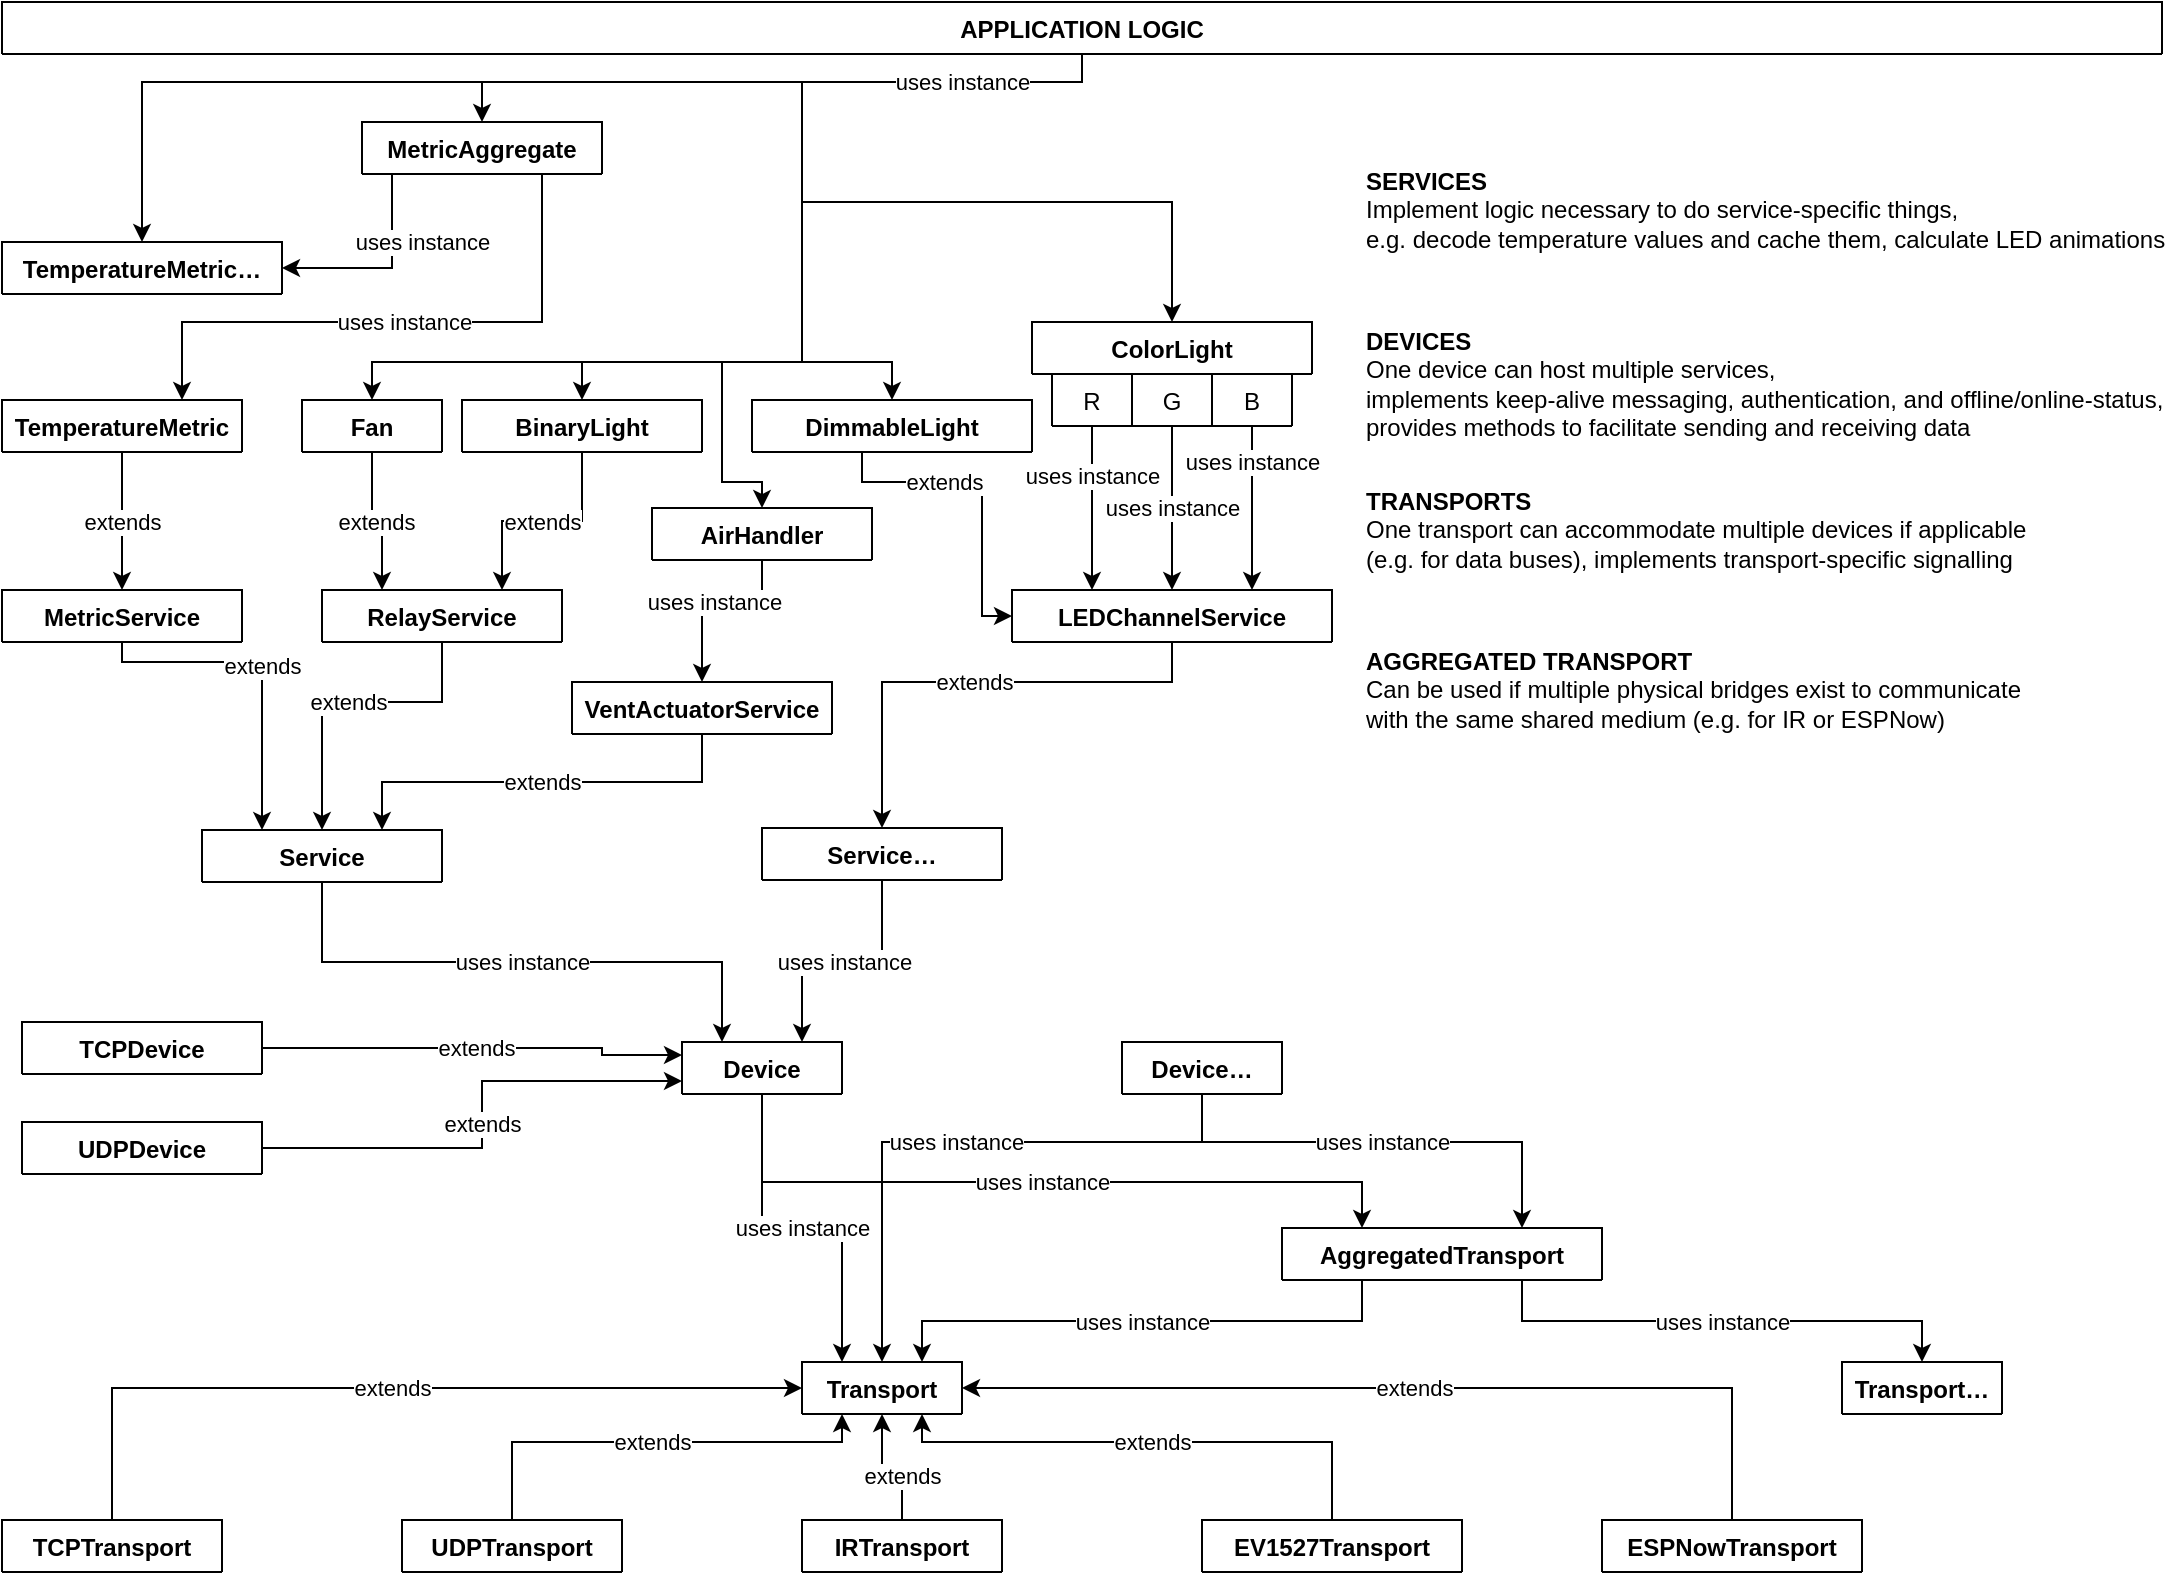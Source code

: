 <mxfile version="11.1.4" type="device"><diagram name="Page-1" id="9f46799a-70d6-7492-0946-bef42562c5a5"><mxGraphModel dx="1426" dy="872" grid="1" gridSize="10" guides="1" tooltips="1" connect="1" arrows="1" fold="1" page="1" pageScale="1" pageWidth="1169" pageHeight="827" background="#ffffff" math="0" shadow="0"><root><mxCell id="0"/><mxCell id="1" parent="0"/><mxCell id="s-Q19t6hveG9UMoWqQ_x-1" value="Transport" style="swimlane;fontStyle=1;align=center;verticalAlign=top;childLayout=stackLayout;horizontal=1;startSize=26;horizontalStack=0;resizeParent=1;resizeParentMax=0;resizeLast=0;collapsible=0;marginBottom=0;" parent="1" vertex="1" collapsed="1"><mxGeometry x="440" y="680" width="80" height="26" as="geometry"><mxRectangle x="440" y="42" width="160" height="86" as="alternateBounds"/></mxGeometry></mxCell><mxCell id="s-Q19t6hveG9UMoWqQ_x-2" value="+ field: type" style="text;strokeColor=none;fillColor=none;align=left;verticalAlign=top;spacingLeft=4;spacingRight=4;overflow=hidden;rotatable=0;points=[[0,0.5],[1,0.5]];portConstraint=eastwest;" parent="s-Q19t6hveG9UMoWqQ_x-1" vertex="1"><mxGeometry y="26" width="80" height="26" as="geometry"/></mxCell><mxCell id="s-Q19t6hveG9UMoWqQ_x-3" value="" style="line;strokeWidth=1;fillColor=none;align=left;verticalAlign=middle;spacingTop=-1;spacingLeft=3;spacingRight=3;rotatable=0;labelPosition=right;points=[];portConstraint=eastwest;" parent="s-Q19t6hveG9UMoWqQ_x-1" vertex="1"><mxGeometry y="52" width="80" height="8" as="geometry"/></mxCell><mxCell id="s-Q19t6hveG9UMoWqQ_x-4" value="+ method(type): type" style="text;strokeColor=none;fillColor=none;align=left;verticalAlign=top;spacingLeft=4;spacingRight=4;overflow=hidden;rotatable=0;points=[[0,0.5],[1,0.5]];portConstraint=eastwest;" parent="s-Q19t6hveG9UMoWqQ_x-1" vertex="1"><mxGeometry y="60" width="80" height="26" as="geometry"/></mxCell><mxCell id="s-Q19t6hveG9UMoWqQ_x-31" value="extends" style="edgeStyle=orthogonalEdgeStyle;rounded=0;orthogonalLoop=1;jettySize=auto;html=1;exitX=0.5;exitY=0;exitDx=0;exitDy=0;entryX=0;entryY=0.5;entryDx=0;entryDy=0;" parent="1" source="s-Q19t6hveG9UMoWqQ_x-5" target="s-Q19t6hveG9UMoWqQ_x-1" edge="1"><mxGeometry relative="1" as="geometry"/></mxCell><mxCell id="s-Q19t6hveG9UMoWqQ_x-5" value="TCPTransport" style="swimlane;fontStyle=1;align=center;verticalAlign=top;childLayout=stackLayout;horizontal=1;startSize=26;horizontalStack=0;resizeParent=1;resizeParentMax=0;resizeLast=0;collapsible=0;marginBottom=0;resizable=1;" parent="1" vertex="1" collapsed="1"><mxGeometry x="40" y="759" width="110" height="26" as="geometry"><mxRectangle x="40" y="201" width="160" height="86" as="alternateBounds"/></mxGeometry></mxCell><mxCell id="s-Q19t6hveG9UMoWqQ_x-6" value="+ field: type" style="text;strokeColor=none;fillColor=none;align=left;verticalAlign=top;spacingLeft=4;spacingRight=4;overflow=hidden;rotatable=0;points=[[0,0.5],[1,0.5]];portConstraint=eastwest;" parent="s-Q19t6hveG9UMoWqQ_x-5" vertex="1"><mxGeometry y="26" width="110" height="26" as="geometry"/></mxCell><mxCell id="s-Q19t6hveG9UMoWqQ_x-7" value="" style="line;strokeWidth=1;fillColor=none;align=left;verticalAlign=middle;spacingTop=-1;spacingLeft=3;spacingRight=3;rotatable=0;labelPosition=right;points=[];portConstraint=eastwest;" parent="s-Q19t6hveG9UMoWqQ_x-5" vertex="1"><mxGeometry y="52" width="110" height="8" as="geometry"/></mxCell><mxCell id="s-Q19t6hveG9UMoWqQ_x-8" value="+ method(type): type" style="text;strokeColor=none;fillColor=none;align=left;verticalAlign=top;spacingLeft=4;spacingRight=4;overflow=hidden;rotatable=0;points=[[0,0.5],[1,0.5]];portConstraint=eastwest;" parent="s-Q19t6hveG9UMoWqQ_x-5" vertex="1"><mxGeometry y="60" width="110" height="26" as="geometry"/></mxCell><mxCell id="s-Q19t6hveG9UMoWqQ_x-32" value="extends" style="edgeStyle=orthogonalEdgeStyle;rounded=0;orthogonalLoop=1;jettySize=auto;html=1;exitX=0.5;exitY=0;exitDx=0;exitDy=0;entryX=0.25;entryY=1;entryDx=0;entryDy=0;" parent="1" source="s-Q19t6hveG9UMoWqQ_x-9" target="s-Q19t6hveG9UMoWqQ_x-1" edge="1"><mxGeometry relative="1" as="geometry"><Array as="points"><mxPoint x="295" y="720"/><mxPoint x="460" y="720"/></Array></mxGeometry></mxCell><mxCell id="s-Q19t6hveG9UMoWqQ_x-9" value="UDPTransport" style="swimlane;fontStyle=1;align=center;verticalAlign=top;childLayout=stackLayout;horizontal=1;startSize=26;horizontalStack=0;resizeParent=1;resizeParentMax=0;resizeLast=0;collapsible=0;marginBottom=0;" parent="1" vertex="1" collapsed="1"><mxGeometry x="240" y="759" width="110" height="26" as="geometry"><mxRectangle x="240" y="201" width="160" height="86" as="alternateBounds"/></mxGeometry></mxCell><mxCell id="s-Q19t6hveG9UMoWqQ_x-10" value="+ field: type" style="text;strokeColor=none;fillColor=none;align=left;verticalAlign=top;spacingLeft=4;spacingRight=4;overflow=hidden;rotatable=0;points=[[0,0.5],[1,0.5]];portConstraint=eastwest;" parent="s-Q19t6hveG9UMoWqQ_x-9" vertex="1"><mxGeometry y="26" width="110" height="26" as="geometry"/></mxCell><mxCell id="s-Q19t6hveG9UMoWqQ_x-11" value="" style="line;strokeWidth=1;fillColor=none;align=left;verticalAlign=middle;spacingTop=-1;spacingLeft=3;spacingRight=3;rotatable=0;labelPosition=right;points=[];portConstraint=eastwest;" parent="s-Q19t6hveG9UMoWqQ_x-9" vertex="1"><mxGeometry y="52" width="110" height="8" as="geometry"/></mxCell><mxCell id="s-Q19t6hveG9UMoWqQ_x-12" value="+ method(type): type" style="text;strokeColor=none;fillColor=none;align=left;verticalAlign=top;spacingLeft=4;spacingRight=4;overflow=hidden;rotatable=0;points=[[0,0.5],[1,0.5]];portConstraint=eastwest;" parent="s-Q19t6hveG9UMoWqQ_x-9" vertex="1"><mxGeometry y="60" width="110" height="26" as="geometry"/></mxCell><mxCell id="s-Q19t6hveG9UMoWqQ_x-33" value="extends" style="edgeStyle=orthogonalEdgeStyle;rounded=0;orthogonalLoop=1;jettySize=auto;html=1;exitX=0.5;exitY=0;exitDx=0;exitDy=0;entryX=0.5;entryY=1;entryDx=0;entryDy=0;" parent="1" source="s-Q19t6hveG9UMoWqQ_x-13" target="s-Q19t6hveG9UMoWqQ_x-1" edge="1"><mxGeometry x="-0.287" relative="1" as="geometry"><mxPoint as="offset"/></mxGeometry></mxCell><mxCell id="s-Q19t6hveG9UMoWqQ_x-13" value="IRTransport" style="swimlane;fontStyle=1;align=center;verticalAlign=top;childLayout=stackLayout;horizontal=1;startSize=26;horizontalStack=0;resizeParent=1;resizeParentMax=0;resizeLast=0;collapsible=0;marginBottom=0;" parent="1" vertex="1" collapsed="1"><mxGeometry x="440" y="759" width="100" height="26" as="geometry"><mxRectangle x="440" y="201" width="160" height="86" as="alternateBounds"/></mxGeometry></mxCell><mxCell id="s-Q19t6hveG9UMoWqQ_x-14" value="+ field: type" style="text;strokeColor=none;fillColor=none;align=left;verticalAlign=top;spacingLeft=4;spacingRight=4;overflow=hidden;rotatable=0;points=[[0,0.5],[1,0.5]];portConstraint=eastwest;" parent="s-Q19t6hveG9UMoWqQ_x-13" vertex="1"><mxGeometry y="26" width="100" height="26" as="geometry"/></mxCell><mxCell id="s-Q19t6hveG9UMoWqQ_x-15" value="" style="line;strokeWidth=1;fillColor=none;align=left;verticalAlign=middle;spacingTop=-1;spacingLeft=3;spacingRight=3;rotatable=0;labelPosition=right;points=[];portConstraint=eastwest;" parent="s-Q19t6hveG9UMoWqQ_x-13" vertex="1"><mxGeometry y="52" width="100" height="8" as="geometry"/></mxCell><mxCell id="s-Q19t6hveG9UMoWqQ_x-16" value="+ method(type): type" style="text;strokeColor=none;fillColor=none;align=left;verticalAlign=top;spacingLeft=4;spacingRight=4;overflow=hidden;rotatable=0;points=[[0,0.5],[1,0.5]];portConstraint=eastwest;" parent="s-Q19t6hveG9UMoWqQ_x-13" vertex="1"><mxGeometry y="60" width="100" height="26" as="geometry"/></mxCell><mxCell id="s-Q19t6hveG9UMoWqQ_x-34" value="extends" style="edgeStyle=orthogonalEdgeStyle;rounded=0;orthogonalLoop=1;jettySize=auto;html=1;exitX=0.5;exitY=0;exitDx=0;exitDy=0;entryX=0.75;entryY=1;entryDx=0;entryDy=0;" parent="1" source="s-Q19t6hveG9UMoWqQ_x-17" target="s-Q19t6hveG9UMoWqQ_x-1" edge="1"><mxGeometry relative="1" as="geometry"><Array as="points"><mxPoint x="705" y="720"/><mxPoint x="500" y="720"/></Array></mxGeometry></mxCell><mxCell id="s-Q19t6hveG9UMoWqQ_x-17" value="EV1527Transport" style="swimlane;fontStyle=1;align=center;verticalAlign=top;childLayout=stackLayout;horizontal=1;startSize=26;horizontalStack=0;resizeParent=1;resizeParentMax=0;resizeLast=0;collapsible=0;marginBottom=0;" parent="1" vertex="1" collapsed="1"><mxGeometry x="640" y="759" width="130" height="26" as="geometry"><mxRectangle x="640" y="201" width="160" height="86" as="alternateBounds"/></mxGeometry></mxCell><mxCell id="s-Q19t6hveG9UMoWqQ_x-18" value="+ field: type" style="text;strokeColor=none;fillColor=none;align=left;verticalAlign=top;spacingLeft=4;spacingRight=4;overflow=hidden;rotatable=0;points=[[0,0.5],[1,0.5]];portConstraint=eastwest;" parent="s-Q19t6hveG9UMoWqQ_x-17" vertex="1"><mxGeometry y="26" width="130" height="26" as="geometry"/></mxCell><mxCell id="s-Q19t6hveG9UMoWqQ_x-19" value="" style="line;strokeWidth=1;fillColor=none;align=left;verticalAlign=middle;spacingTop=-1;spacingLeft=3;spacingRight=3;rotatable=0;labelPosition=right;points=[];portConstraint=eastwest;" parent="s-Q19t6hveG9UMoWqQ_x-17" vertex="1"><mxGeometry y="52" width="130" height="8" as="geometry"/></mxCell><mxCell id="s-Q19t6hveG9UMoWqQ_x-20" value="+ method(type): type" style="text;strokeColor=none;fillColor=none;align=left;verticalAlign=top;spacingLeft=4;spacingRight=4;overflow=hidden;rotatable=0;points=[[0,0.5],[1,0.5]];portConstraint=eastwest;" parent="s-Q19t6hveG9UMoWqQ_x-17" vertex="1"><mxGeometry y="60" width="130" height="26" as="geometry"/></mxCell><mxCell id="s-Q19t6hveG9UMoWqQ_x-35" value="extends" style="edgeStyle=orthogonalEdgeStyle;rounded=0;orthogonalLoop=1;jettySize=auto;html=1;exitX=0.5;exitY=0;exitDx=0;exitDy=0;entryX=1;entryY=0.5;entryDx=0;entryDy=0;" parent="1" source="s-Q19t6hveG9UMoWqQ_x-21" target="s-Q19t6hveG9UMoWqQ_x-1" edge="1"><mxGeometry relative="1" as="geometry"/></mxCell><mxCell id="s-Q19t6hveG9UMoWqQ_x-21" value="ESPNowTransport" style="swimlane;fontStyle=1;align=center;verticalAlign=top;childLayout=stackLayout;horizontal=1;startSize=26;horizontalStack=0;resizeParent=1;resizeParentMax=0;resizeLast=0;collapsible=0;marginBottom=0;" parent="1" vertex="1" collapsed="1"><mxGeometry x="840" y="759" width="130" height="26" as="geometry"><mxRectangle x="840" y="201" width="160" height="86" as="alternateBounds"/></mxGeometry></mxCell><mxCell id="s-Q19t6hveG9UMoWqQ_x-22" value="+ field: type" style="text;strokeColor=none;fillColor=none;align=left;verticalAlign=top;spacingLeft=4;spacingRight=4;overflow=hidden;rotatable=0;points=[[0,0.5],[1,0.5]];portConstraint=eastwest;" parent="s-Q19t6hveG9UMoWqQ_x-21" vertex="1"><mxGeometry y="26" width="130" height="26" as="geometry"/></mxCell><mxCell id="s-Q19t6hveG9UMoWqQ_x-23" value="" style="line;strokeWidth=1;fillColor=none;align=left;verticalAlign=middle;spacingTop=-1;spacingLeft=3;spacingRight=3;rotatable=0;labelPosition=right;points=[];portConstraint=eastwest;" parent="s-Q19t6hveG9UMoWqQ_x-21" vertex="1"><mxGeometry y="52" width="130" height="8" as="geometry"/></mxCell><mxCell id="s-Q19t6hveG9UMoWqQ_x-24" value="+ method(type): type" style="text;strokeColor=none;fillColor=none;align=left;verticalAlign=top;spacingLeft=4;spacingRight=4;overflow=hidden;rotatable=0;points=[[0,0.5],[1,0.5]];portConstraint=eastwest;" parent="s-Q19t6hveG9UMoWqQ_x-21" vertex="1"><mxGeometry y="60" width="130" height="26" as="geometry"/></mxCell><mxCell id="s-Q19t6hveG9UMoWqQ_x-40" value="uses instance" style="edgeStyle=orthogonalEdgeStyle;rounded=0;orthogonalLoop=1;jettySize=auto;html=1;exitX=0.5;exitY=1;exitDx=0;exitDy=0;entryX=0.25;entryY=0;entryDx=0;entryDy=0;" parent="1" source="s-Q19t6hveG9UMoWqQ_x-36" target="s-Q19t6hveG9UMoWqQ_x-1" edge="1"><mxGeometry relative="1" as="geometry"/></mxCell><mxCell id="s-Q19t6hveG9UMoWqQ_x-46" value="uses instance" style="edgeStyle=orthogonalEdgeStyle;rounded=0;orthogonalLoop=1;jettySize=auto;html=1;exitX=0.5;exitY=1;exitDx=0;exitDy=0;entryX=0.25;entryY=0;entryDx=0;entryDy=0;" parent="1" source="s-Q19t6hveG9UMoWqQ_x-36" target="s-Q19t6hveG9UMoWqQ_x-41" edge="1"><mxGeometry relative="1" as="geometry"><Array as="points"><mxPoint x="420" y="590"/><mxPoint x="720" y="590"/></Array></mxGeometry></mxCell><mxCell id="s-Q19t6hveG9UMoWqQ_x-36" value="Device" style="swimlane;fontStyle=1;align=center;verticalAlign=top;childLayout=stackLayout;horizontal=1;startSize=26;horizontalStack=0;resizeParent=1;resizeParentMax=0;resizeLast=0;collapsible=0;marginBottom=0;" parent="1" vertex="1" collapsed="1"><mxGeometry x="380" y="520" width="80" height="26" as="geometry"><mxRectangle x="440" y="42" width="160" height="86" as="alternateBounds"/></mxGeometry></mxCell><mxCell id="s-Q19t6hveG9UMoWqQ_x-37" value="+ field: type" style="text;strokeColor=none;fillColor=none;align=left;verticalAlign=top;spacingLeft=4;spacingRight=4;overflow=hidden;rotatable=0;points=[[0,0.5],[1,0.5]];portConstraint=eastwest;" parent="s-Q19t6hveG9UMoWqQ_x-36" vertex="1"><mxGeometry y="26" width="80" height="26" as="geometry"/></mxCell><mxCell id="s-Q19t6hveG9UMoWqQ_x-38" value="" style="line;strokeWidth=1;fillColor=none;align=left;verticalAlign=middle;spacingTop=-1;spacingLeft=3;spacingRight=3;rotatable=0;labelPosition=right;points=[];portConstraint=eastwest;" parent="s-Q19t6hveG9UMoWqQ_x-36" vertex="1"><mxGeometry y="52" width="80" height="8" as="geometry"/></mxCell><mxCell id="s-Q19t6hveG9UMoWqQ_x-39" value="+ method(type): type" style="text;strokeColor=none;fillColor=none;align=left;verticalAlign=top;spacingLeft=4;spacingRight=4;overflow=hidden;rotatable=0;points=[[0,0.5],[1,0.5]];portConstraint=eastwest;" parent="s-Q19t6hveG9UMoWqQ_x-36" vertex="1"><mxGeometry y="60" width="80" height="26" as="geometry"/></mxCell><mxCell id="s-Q19t6hveG9UMoWqQ_x-45" value="uses instance" style="edgeStyle=orthogonalEdgeStyle;rounded=0;orthogonalLoop=1;jettySize=auto;html=1;exitX=0.25;exitY=1;exitDx=0;exitDy=0;entryX=0.75;entryY=0;entryDx=0;entryDy=0;" parent="1" source="s-Q19t6hveG9UMoWqQ_x-41" target="s-Q19t6hveG9UMoWqQ_x-1" edge="1"><mxGeometry relative="1" as="geometry"/></mxCell><mxCell id="s-Q19t6hveG9UMoWqQ_x-61" value="uses instance" style="edgeStyle=orthogonalEdgeStyle;rounded=0;orthogonalLoop=1;jettySize=auto;html=1;exitX=0.75;exitY=1;exitDx=0;exitDy=0;entryX=0.5;entryY=0;entryDx=0;entryDy=0;" parent="1" source="s-Q19t6hveG9UMoWqQ_x-41" target="s-Q19t6hveG9UMoWqQ_x-55" edge="1"><mxGeometry relative="1" as="geometry"/></mxCell><mxCell id="s-Q19t6hveG9UMoWqQ_x-41" value="AggregatedTransport" style="swimlane;fontStyle=1;align=center;verticalAlign=top;childLayout=stackLayout;horizontal=1;startSize=26;horizontalStack=0;resizeParent=1;resizeParentMax=0;resizeLast=0;collapsible=0;marginBottom=0;" parent="1" vertex="1" collapsed="1"><mxGeometry x="680" y="613" width="160" height="26" as="geometry"><mxRectangle x="440" y="42" width="160" height="86" as="alternateBounds"/></mxGeometry></mxCell><mxCell id="s-Q19t6hveG9UMoWqQ_x-42" value="+ field: type" style="text;strokeColor=none;fillColor=none;align=left;verticalAlign=top;spacingLeft=4;spacingRight=4;overflow=hidden;rotatable=0;points=[[0,0.5],[1,0.5]];portConstraint=eastwest;" parent="s-Q19t6hveG9UMoWqQ_x-41" vertex="1"><mxGeometry y="26" width="160" height="26" as="geometry"/></mxCell><mxCell id="s-Q19t6hveG9UMoWqQ_x-43" value="" style="line;strokeWidth=1;fillColor=none;align=left;verticalAlign=middle;spacingTop=-1;spacingLeft=3;spacingRight=3;rotatable=0;labelPosition=right;points=[];portConstraint=eastwest;" parent="s-Q19t6hveG9UMoWqQ_x-41" vertex="1"><mxGeometry y="52" width="160" height="8" as="geometry"/></mxCell><mxCell id="s-Q19t6hveG9UMoWqQ_x-44" value="+ method(type): type" style="text;strokeColor=none;fillColor=none;align=left;verticalAlign=top;spacingLeft=4;spacingRight=4;overflow=hidden;rotatable=0;points=[[0,0.5],[1,0.5]];portConstraint=eastwest;" parent="s-Q19t6hveG9UMoWqQ_x-41" vertex="1"><mxGeometry y="60" width="160" height="26" as="geometry"/></mxCell><mxCell id="s-Q19t6hveG9UMoWqQ_x-64" value="extends" style="edgeStyle=orthogonalEdgeStyle;rounded=0;orthogonalLoop=1;jettySize=auto;html=1;exitX=1;exitY=0.5;exitDx=0;exitDy=0;entryX=0;entryY=0.25;entryDx=0;entryDy=0;" parent="1" source="s-Q19t6hveG9UMoWqQ_x-47" target="s-Q19t6hveG9UMoWqQ_x-36" edge="1"><mxGeometry relative="1" as="geometry"><Array as="points"><mxPoint x="340" y="523"/><mxPoint x="340" y="527"/></Array></mxGeometry></mxCell><mxCell id="s-Q19t6hveG9UMoWqQ_x-47" value="TCPDevice" style="swimlane;fontStyle=1;align=center;verticalAlign=top;childLayout=stackLayout;horizontal=1;startSize=26;horizontalStack=0;resizeParent=1;resizeParentMax=0;resizeLast=0;collapsible=0;marginBottom=0;resizable=1;" parent="1" vertex="1" collapsed="1"><mxGeometry x="50" y="510" width="120" height="26" as="geometry"><mxRectangle x="40" y="201" width="160" height="86" as="alternateBounds"/></mxGeometry></mxCell><mxCell id="s-Q19t6hveG9UMoWqQ_x-48" value="+ field: type" style="text;strokeColor=none;fillColor=none;align=left;verticalAlign=top;spacingLeft=4;spacingRight=4;overflow=hidden;rotatable=0;points=[[0,0.5],[1,0.5]];portConstraint=eastwest;" parent="s-Q19t6hveG9UMoWqQ_x-47" vertex="1"><mxGeometry y="26" width="120" height="26" as="geometry"/></mxCell><mxCell id="s-Q19t6hveG9UMoWqQ_x-49" value="" style="line;strokeWidth=1;fillColor=none;align=left;verticalAlign=middle;spacingTop=-1;spacingLeft=3;spacingRight=3;rotatable=0;labelPosition=right;points=[];portConstraint=eastwest;" parent="s-Q19t6hveG9UMoWqQ_x-47" vertex="1"><mxGeometry y="52" width="120" height="8" as="geometry"/></mxCell><mxCell id="s-Q19t6hveG9UMoWqQ_x-50" value="+ method(type): type" style="text;strokeColor=none;fillColor=none;align=left;verticalAlign=top;spacingLeft=4;spacingRight=4;overflow=hidden;rotatable=0;points=[[0,0.5],[1,0.5]];portConstraint=eastwest;" parent="s-Q19t6hveG9UMoWqQ_x-47" vertex="1"><mxGeometry y="60" width="120" height="26" as="geometry"/></mxCell><mxCell id="s-Q19t6hveG9UMoWqQ_x-62" value="uses instance" style="edgeStyle=orthogonalEdgeStyle;rounded=0;orthogonalLoop=1;jettySize=auto;html=1;exitX=0.5;exitY=1;exitDx=0;exitDy=0;entryX=0.5;entryY=0;entryDx=0;entryDy=0;" parent="1" source="s-Q19t6hveG9UMoWqQ_x-51" target="s-Q19t6hveG9UMoWqQ_x-1" edge="1"><mxGeometry relative="1" as="geometry"><Array as="points"><mxPoint x="640" y="570"/><mxPoint x="480" y="570"/></Array></mxGeometry></mxCell><mxCell id="s-Q19t6hveG9UMoWqQ_x-63" value="uses instance" style="edgeStyle=orthogonalEdgeStyle;rounded=0;orthogonalLoop=1;jettySize=auto;html=1;exitX=0.5;exitY=1;exitDx=0;exitDy=0;entryX=0.75;entryY=0;entryDx=0;entryDy=0;" parent="1" source="s-Q19t6hveG9UMoWqQ_x-51" target="s-Q19t6hveG9UMoWqQ_x-41" edge="1"><mxGeometry relative="1" as="geometry"><Array as="points"><mxPoint x="640" y="570"/><mxPoint x="800" y="570"/></Array></mxGeometry></mxCell><mxCell id="s-Q19t6hveG9UMoWqQ_x-51" value="Device…" style="swimlane;fontStyle=1;align=center;verticalAlign=top;childLayout=stackLayout;horizontal=1;startSize=26;horizontalStack=0;resizeParent=1;resizeParentMax=0;resizeLast=0;collapsible=0;marginBottom=0;" parent="1" vertex="1" collapsed="1"><mxGeometry x="600" y="520" width="80" height="26" as="geometry"><mxRectangle x="440" y="42" width="160" height="86" as="alternateBounds"/></mxGeometry></mxCell><mxCell id="s-Q19t6hveG9UMoWqQ_x-52" value="+ field: type" style="text;strokeColor=none;fillColor=none;align=left;verticalAlign=top;spacingLeft=4;spacingRight=4;overflow=hidden;rotatable=0;points=[[0,0.5],[1,0.5]];portConstraint=eastwest;" parent="s-Q19t6hveG9UMoWqQ_x-51" vertex="1"><mxGeometry y="26" width="80" height="26" as="geometry"/></mxCell><mxCell id="s-Q19t6hveG9UMoWqQ_x-53" value="" style="line;strokeWidth=1;fillColor=none;align=left;verticalAlign=middle;spacingTop=-1;spacingLeft=3;spacingRight=3;rotatable=0;labelPosition=right;points=[];portConstraint=eastwest;" parent="s-Q19t6hveG9UMoWqQ_x-51" vertex="1"><mxGeometry y="52" width="80" height="8" as="geometry"/></mxCell><mxCell id="s-Q19t6hveG9UMoWqQ_x-54" value="+ method(type): type" style="text;strokeColor=none;fillColor=none;align=left;verticalAlign=top;spacingLeft=4;spacingRight=4;overflow=hidden;rotatable=0;points=[[0,0.5],[1,0.5]];portConstraint=eastwest;" parent="s-Q19t6hveG9UMoWqQ_x-51" vertex="1"><mxGeometry y="60" width="80" height="26" as="geometry"/></mxCell><mxCell id="s-Q19t6hveG9UMoWqQ_x-55" value="Transport…" style="swimlane;fontStyle=1;align=center;verticalAlign=top;childLayout=stackLayout;horizontal=1;startSize=26;horizontalStack=0;resizeParent=1;resizeParentMax=0;resizeLast=0;collapsible=0;marginBottom=0;" parent="1" vertex="1" collapsed="1"><mxGeometry x="960" y="680" width="80" height="26" as="geometry"><mxRectangle x="440" y="42" width="160" height="86" as="alternateBounds"/></mxGeometry></mxCell><mxCell id="s-Q19t6hveG9UMoWqQ_x-56" value="+ field: type" style="text;strokeColor=none;fillColor=none;align=left;verticalAlign=top;spacingLeft=4;spacingRight=4;overflow=hidden;rotatable=0;points=[[0,0.5],[1,0.5]];portConstraint=eastwest;" parent="s-Q19t6hveG9UMoWqQ_x-55" vertex="1"><mxGeometry y="26" width="80" height="26" as="geometry"/></mxCell><mxCell id="s-Q19t6hveG9UMoWqQ_x-57" value="" style="line;strokeWidth=1;fillColor=none;align=left;verticalAlign=middle;spacingTop=-1;spacingLeft=3;spacingRight=3;rotatable=0;labelPosition=right;points=[];portConstraint=eastwest;" parent="s-Q19t6hveG9UMoWqQ_x-55" vertex="1"><mxGeometry y="52" width="80" height="8" as="geometry"/></mxCell><mxCell id="s-Q19t6hveG9UMoWqQ_x-58" value="+ method(type): type" style="text;strokeColor=none;fillColor=none;align=left;verticalAlign=top;spacingLeft=4;spacingRight=4;overflow=hidden;rotatable=0;points=[[0,0.5],[1,0.5]];portConstraint=eastwest;" parent="s-Q19t6hveG9UMoWqQ_x-55" vertex="1"><mxGeometry y="60" width="80" height="26" as="geometry"/></mxCell><mxCell id="s-Q19t6hveG9UMoWqQ_x-69" value="extends" style="edgeStyle=orthogonalEdgeStyle;rounded=0;orthogonalLoop=1;jettySize=auto;html=1;exitX=1;exitY=0.5;exitDx=0;exitDy=0;entryX=0;entryY=0.75;entryDx=0;entryDy=0;" parent="1" source="s-Q19t6hveG9UMoWqQ_x-65" target="s-Q19t6hveG9UMoWqQ_x-36" edge="1"><mxGeometry relative="1" as="geometry"><Array as="points"><mxPoint x="280" y="573"/><mxPoint x="280" y="540"/></Array></mxGeometry></mxCell><mxCell id="s-Q19t6hveG9UMoWqQ_x-65" value="UDPDevice" style="swimlane;fontStyle=1;align=center;verticalAlign=top;childLayout=stackLayout;horizontal=1;startSize=26;horizontalStack=0;resizeParent=1;resizeParentMax=0;resizeLast=0;collapsible=0;marginBottom=0;resizable=1;" parent="1" vertex="1" collapsed="1"><mxGeometry x="50" y="560" width="120" height="26" as="geometry"><mxRectangle x="40" y="201" width="160" height="86" as="alternateBounds"/></mxGeometry></mxCell><mxCell id="s-Q19t6hveG9UMoWqQ_x-66" value="+ field: type" style="text;strokeColor=none;fillColor=none;align=left;verticalAlign=top;spacingLeft=4;spacingRight=4;overflow=hidden;rotatable=0;points=[[0,0.5],[1,0.5]];portConstraint=eastwest;" parent="s-Q19t6hveG9UMoWqQ_x-65" vertex="1"><mxGeometry y="26" width="120" height="26" as="geometry"/></mxCell><mxCell id="s-Q19t6hveG9UMoWqQ_x-67" value="" style="line;strokeWidth=1;fillColor=none;align=left;verticalAlign=middle;spacingTop=-1;spacingLeft=3;spacingRight=3;rotatable=0;labelPosition=right;points=[];portConstraint=eastwest;" parent="s-Q19t6hveG9UMoWqQ_x-65" vertex="1"><mxGeometry y="52" width="120" height="8" as="geometry"/></mxCell><mxCell id="s-Q19t6hveG9UMoWqQ_x-68" value="+ method(type): type" style="text;strokeColor=none;fillColor=none;align=left;verticalAlign=top;spacingLeft=4;spacingRight=4;overflow=hidden;rotatable=0;points=[[0,0.5],[1,0.5]];portConstraint=eastwest;" parent="s-Q19t6hveG9UMoWqQ_x-65" vertex="1"><mxGeometry y="60" width="120" height="26" as="geometry"/></mxCell><mxCell id="s-Q19t6hveG9UMoWqQ_x-74" value="uses instance" style="edgeStyle=orthogonalEdgeStyle;rounded=0;orthogonalLoop=1;jettySize=auto;html=1;exitX=0.5;exitY=1;exitDx=0;exitDy=0;entryX=0.25;entryY=0;entryDx=0;entryDy=0;" parent="1" source="s-Q19t6hveG9UMoWqQ_x-70" target="s-Q19t6hveG9UMoWqQ_x-36" edge="1"><mxGeometry relative="1" as="geometry"/></mxCell><mxCell id="s-Q19t6hveG9UMoWqQ_x-70" value="Service" style="swimlane;fontStyle=1;align=center;verticalAlign=top;childLayout=stackLayout;horizontal=1;startSize=26;horizontalStack=0;resizeParent=1;resizeParentMax=0;resizeLast=0;collapsible=0;marginBottom=0;resizable=1;" parent="1" vertex="1" collapsed="1"><mxGeometry x="140" y="414" width="120" height="26" as="geometry"><mxRectangle x="40" y="201" width="160" height="86" as="alternateBounds"/></mxGeometry></mxCell><mxCell id="s-Q19t6hveG9UMoWqQ_x-71" value="+ field: type" style="text;strokeColor=none;fillColor=none;align=left;verticalAlign=top;spacingLeft=4;spacingRight=4;overflow=hidden;rotatable=0;points=[[0,0.5],[1,0.5]];portConstraint=eastwest;" parent="s-Q19t6hveG9UMoWqQ_x-70" vertex="1"><mxGeometry y="26" width="120" height="26" as="geometry"/></mxCell><mxCell id="s-Q19t6hveG9UMoWqQ_x-72" value="" style="line;strokeWidth=1;fillColor=none;align=left;verticalAlign=middle;spacingTop=-1;spacingLeft=3;spacingRight=3;rotatable=0;labelPosition=right;points=[];portConstraint=eastwest;" parent="s-Q19t6hveG9UMoWqQ_x-70" vertex="1"><mxGeometry y="52" width="120" height="8" as="geometry"/></mxCell><mxCell id="s-Q19t6hveG9UMoWqQ_x-73" value="+ method(type): type" style="text;strokeColor=none;fillColor=none;align=left;verticalAlign=top;spacingLeft=4;spacingRight=4;overflow=hidden;rotatable=0;points=[[0,0.5],[1,0.5]];portConstraint=eastwest;" parent="s-Q19t6hveG9UMoWqQ_x-70" vertex="1"><mxGeometry y="60" width="120" height="26" as="geometry"/></mxCell><mxCell id="s-Q19t6hveG9UMoWqQ_x-79" value="uses instance" style="edgeStyle=orthogonalEdgeStyle;rounded=0;orthogonalLoop=1;jettySize=auto;html=1;exitX=0.5;exitY=1;exitDx=0;exitDy=0;entryX=0.75;entryY=0;entryDx=0;entryDy=0;" parent="1" source="s-Q19t6hveG9UMoWqQ_x-75" target="s-Q19t6hveG9UMoWqQ_x-36" edge="1"><mxGeometry relative="1" as="geometry"><Array as="points"><mxPoint x="480" y="480"/><mxPoint x="440" y="480"/></Array></mxGeometry></mxCell><mxCell id="s-Q19t6hveG9UMoWqQ_x-75" value="Service…" style="swimlane;fontStyle=1;align=center;verticalAlign=top;childLayout=stackLayout;horizontal=1;startSize=26;horizontalStack=0;resizeParent=1;resizeParentMax=0;resizeLast=0;collapsible=0;marginBottom=0;resizable=1;" parent="1" vertex="1" collapsed="1"><mxGeometry x="420" y="413" width="120" height="26" as="geometry"><mxRectangle x="40" y="201" width="160" height="86" as="alternateBounds"/></mxGeometry></mxCell><mxCell id="s-Q19t6hveG9UMoWqQ_x-76" value="+ field: type" style="text;strokeColor=none;fillColor=none;align=left;verticalAlign=top;spacingLeft=4;spacingRight=4;overflow=hidden;rotatable=0;points=[[0,0.5],[1,0.5]];portConstraint=eastwest;" parent="s-Q19t6hveG9UMoWqQ_x-75" vertex="1"><mxGeometry y="26" width="120" height="26" as="geometry"/></mxCell><mxCell id="s-Q19t6hveG9UMoWqQ_x-77" value="" style="line;strokeWidth=1;fillColor=none;align=left;verticalAlign=middle;spacingTop=-1;spacingLeft=3;spacingRight=3;rotatable=0;labelPosition=right;points=[];portConstraint=eastwest;" parent="s-Q19t6hveG9UMoWqQ_x-75" vertex="1"><mxGeometry y="52" width="120" height="8" as="geometry"/></mxCell><mxCell id="s-Q19t6hveG9UMoWqQ_x-78" value="+ method(type): type" style="text;strokeColor=none;fillColor=none;align=left;verticalAlign=top;spacingLeft=4;spacingRight=4;overflow=hidden;rotatable=0;points=[[0,0.5],[1,0.5]];portConstraint=eastwest;" parent="s-Q19t6hveG9UMoWqQ_x-75" vertex="1"><mxGeometry y="60" width="120" height="26" as="geometry"/></mxCell><mxCell id="s-Q19t6hveG9UMoWqQ_x-92" value="extends" style="edgeStyle=orthogonalEdgeStyle;rounded=0;orthogonalLoop=1;jettySize=auto;html=1;exitX=0.5;exitY=1;exitDx=0;exitDy=0;entryX=0.25;entryY=0;entryDx=0;entryDy=0;" parent="1" source="s-Q19t6hveG9UMoWqQ_x-80" target="s-Q19t6hveG9UMoWqQ_x-70" edge="1"><mxGeometry relative="1" as="geometry"><Array as="points"><mxPoint x="100" y="330"/><mxPoint x="170" y="330"/></Array></mxGeometry></mxCell><mxCell id="s-Q19t6hveG9UMoWqQ_x-80" value="MetricService" style="swimlane;fontStyle=1;align=center;verticalAlign=top;childLayout=stackLayout;horizontal=1;startSize=26;horizontalStack=0;resizeParent=1;resizeParentMax=0;resizeLast=0;collapsible=0;marginBottom=0;resizable=1;" parent="1" vertex="1" collapsed="1"><mxGeometry x="40" y="294" width="120" height="26" as="geometry"><mxRectangle x="40" y="201" width="160" height="86" as="alternateBounds"/></mxGeometry></mxCell><mxCell id="s-Q19t6hveG9UMoWqQ_x-81" value="+ field: type" style="text;strokeColor=none;fillColor=none;align=left;verticalAlign=top;spacingLeft=4;spacingRight=4;overflow=hidden;rotatable=0;points=[[0,0.5],[1,0.5]];portConstraint=eastwest;" parent="s-Q19t6hveG9UMoWqQ_x-80" vertex="1"><mxGeometry y="26" width="120" height="26" as="geometry"/></mxCell><mxCell id="s-Q19t6hveG9UMoWqQ_x-82" value="" style="line;strokeWidth=1;fillColor=none;align=left;verticalAlign=middle;spacingTop=-1;spacingLeft=3;spacingRight=3;rotatable=0;labelPosition=right;points=[];portConstraint=eastwest;" parent="s-Q19t6hveG9UMoWqQ_x-80" vertex="1"><mxGeometry y="52" width="120" height="8" as="geometry"/></mxCell><mxCell id="s-Q19t6hveG9UMoWqQ_x-83" value="+ method(type): type" style="text;strokeColor=none;fillColor=none;align=left;verticalAlign=top;spacingLeft=4;spacingRight=4;overflow=hidden;rotatable=0;points=[[0,0.5],[1,0.5]];portConstraint=eastwest;" parent="s-Q19t6hveG9UMoWqQ_x-80" vertex="1"><mxGeometry y="60" width="120" height="26" as="geometry"/></mxCell><mxCell id="s-Q19t6hveG9UMoWqQ_x-93" value="extends" style="edgeStyle=orthogonalEdgeStyle;rounded=0;orthogonalLoop=1;jettySize=auto;html=1;exitX=0.5;exitY=1;exitDx=0;exitDy=0;entryX=0.5;entryY=0;entryDx=0;entryDy=0;" parent="1" source="s-Q19t6hveG9UMoWqQ_x-84" target="s-Q19t6hveG9UMoWqQ_x-70" edge="1"><mxGeometry relative="1" as="geometry"><Array as="points"><mxPoint x="260" y="350"/><mxPoint x="200" y="350"/></Array></mxGeometry></mxCell><mxCell id="s-Q19t6hveG9UMoWqQ_x-84" value="RelayService" style="swimlane;fontStyle=1;align=center;verticalAlign=top;childLayout=stackLayout;horizontal=1;startSize=26;horizontalStack=0;resizeParent=1;resizeParentMax=0;resizeLast=0;collapsible=0;marginBottom=0;resizable=1;" parent="1" vertex="1" collapsed="1"><mxGeometry x="200" y="294" width="120" height="26" as="geometry"><mxRectangle x="40" y="201" width="160" height="86" as="alternateBounds"/></mxGeometry></mxCell><mxCell id="s-Q19t6hveG9UMoWqQ_x-85" value="+ field: type" style="text;strokeColor=none;fillColor=none;align=left;verticalAlign=top;spacingLeft=4;spacingRight=4;overflow=hidden;rotatable=0;points=[[0,0.5],[1,0.5]];portConstraint=eastwest;" parent="s-Q19t6hveG9UMoWqQ_x-84" vertex="1"><mxGeometry y="26" width="120" height="26" as="geometry"/></mxCell><mxCell id="s-Q19t6hveG9UMoWqQ_x-86" value="" style="line;strokeWidth=1;fillColor=none;align=left;verticalAlign=middle;spacingTop=-1;spacingLeft=3;spacingRight=3;rotatable=0;labelPosition=right;points=[];portConstraint=eastwest;" parent="s-Q19t6hveG9UMoWqQ_x-84" vertex="1"><mxGeometry y="52" width="120" height="8" as="geometry"/></mxCell><mxCell id="s-Q19t6hveG9UMoWqQ_x-87" value="+ method(type): type" style="text;strokeColor=none;fillColor=none;align=left;verticalAlign=top;spacingLeft=4;spacingRight=4;overflow=hidden;rotatable=0;points=[[0,0.5],[1,0.5]];portConstraint=eastwest;" parent="s-Q19t6hveG9UMoWqQ_x-84" vertex="1"><mxGeometry y="60" width="120" height="26" as="geometry"/></mxCell><mxCell id="s-Q19t6hveG9UMoWqQ_x-94" value="extends" style="edgeStyle=orthogonalEdgeStyle;rounded=0;orthogonalLoop=1;jettySize=auto;html=1;exitX=0.5;exitY=1;exitDx=0;exitDy=0;entryX=0.75;entryY=0;entryDx=0;entryDy=0;" parent="1" source="s-Q19t6hveG9UMoWqQ_x-88" target="s-Q19t6hveG9UMoWqQ_x-70" edge="1"><mxGeometry relative="1" as="geometry"><Array as="points"><mxPoint x="390" y="390"/><mxPoint x="230" y="390"/></Array></mxGeometry></mxCell><mxCell id="s-Q19t6hveG9UMoWqQ_x-88" value="VentActuatorService" style="swimlane;fontStyle=1;align=center;verticalAlign=top;childLayout=stackLayout;horizontal=1;startSize=26;horizontalStack=0;resizeParent=1;resizeParentMax=0;resizeLast=0;collapsible=0;marginBottom=0;resizable=1;" parent="1" vertex="1" collapsed="1"><mxGeometry x="325" y="340" width="130" height="26" as="geometry"><mxRectangle x="40" y="201" width="160" height="86" as="alternateBounds"/></mxGeometry></mxCell><mxCell id="s-Q19t6hveG9UMoWqQ_x-89" value="+ field: type" style="text;strokeColor=none;fillColor=none;align=left;verticalAlign=top;spacingLeft=4;spacingRight=4;overflow=hidden;rotatable=0;points=[[0,0.5],[1,0.5]];portConstraint=eastwest;" parent="s-Q19t6hveG9UMoWqQ_x-88" vertex="1"><mxGeometry y="26" width="130" height="26" as="geometry"/></mxCell><mxCell id="s-Q19t6hveG9UMoWqQ_x-90" value="" style="line;strokeWidth=1;fillColor=none;align=left;verticalAlign=middle;spacingTop=-1;spacingLeft=3;spacingRight=3;rotatable=0;labelPosition=right;points=[];portConstraint=eastwest;" parent="s-Q19t6hveG9UMoWqQ_x-88" vertex="1"><mxGeometry y="52" width="130" height="8" as="geometry"/></mxCell><mxCell id="s-Q19t6hveG9UMoWqQ_x-91" value="+ method(type): type" style="text;strokeColor=none;fillColor=none;align=left;verticalAlign=top;spacingLeft=4;spacingRight=4;overflow=hidden;rotatable=0;points=[[0,0.5],[1,0.5]];portConstraint=eastwest;" parent="s-Q19t6hveG9UMoWqQ_x-88" vertex="1"><mxGeometry y="60" width="130" height="26" as="geometry"/></mxCell><mxCell id="s-Q19t6hveG9UMoWqQ_x-99" value="extends" style="edgeStyle=orthogonalEdgeStyle;rounded=0;orthogonalLoop=1;jettySize=auto;html=1;exitX=0.5;exitY=1;exitDx=0;exitDy=0;entryX=0.5;entryY=0;entryDx=0;entryDy=0;" parent="1" source="s-Q19t6hveG9UMoWqQ_x-95" target="s-Q19t6hveG9UMoWqQ_x-80" edge="1"><mxGeometry relative="1" as="geometry"/></mxCell><mxCell id="s-Q19t6hveG9UMoWqQ_x-95" value="TemperatureMetric" style="swimlane;fontStyle=1;align=center;verticalAlign=top;childLayout=stackLayout;horizontal=1;startSize=26;horizontalStack=0;resizeParent=1;resizeParentMax=0;resizeLast=0;collapsible=0;marginBottom=0;resizable=1;" parent="1" vertex="1" collapsed="1"><mxGeometry x="40" y="199" width="120" height="26" as="geometry"><mxRectangle x="40" y="201" width="160" height="86" as="alternateBounds"/></mxGeometry></mxCell><mxCell id="s-Q19t6hveG9UMoWqQ_x-96" value="+ field: type" style="text;strokeColor=none;fillColor=none;align=left;verticalAlign=top;spacingLeft=4;spacingRight=4;overflow=hidden;rotatable=0;points=[[0,0.5],[1,0.5]];portConstraint=eastwest;" parent="s-Q19t6hveG9UMoWqQ_x-95" vertex="1"><mxGeometry y="26" width="120" height="26" as="geometry"/></mxCell><mxCell id="s-Q19t6hveG9UMoWqQ_x-97" value="" style="line;strokeWidth=1;fillColor=none;align=left;verticalAlign=middle;spacingTop=-1;spacingLeft=3;spacingRight=3;rotatable=0;labelPosition=right;points=[];portConstraint=eastwest;" parent="s-Q19t6hveG9UMoWqQ_x-95" vertex="1"><mxGeometry y="52" width="120" height="8" as="geometry"/></mxCell><mxCell id="s-Q19t6hveG9UMoWqQ_x-98" value="+ method(type): type" style="text;strokeColor=none;fillColor=none;align=left;verticalAlign=top;spacingLeft=4;spacingRight=4;overflow=hidden;rotatable=0;points=[[0,0.5],[1,0.5]];portConstraint=eastwest;" parent="s-Q19t6hveG9UMoWqQ_x-95" vertex="1"><mxGeometry y="60" width="120" height="26" as="geometry"/></mxCell><mxCell id="s-Q19t6hveG9UMoWqQ_x-105" value="extends" style="edgeStyle=orthogonalEdgeStyle;rounded=0;orthogonalLoop=1;jettySize=auto;html=1;exitX=0.5;exitY=1;exitDx=0;exitDy=0;entryX=0.75;entryY=0;entryDx=0;entryDy=0;" parent="1" source="s-Q19t6hveG9UMoWqQ_x-100" target="s-Q19t6hveG9UMoWqQ_x-84" edge="1"><mxGeometry relative="1" as="geometry"/></mxCell><mxCell id="s-Q19t6hveG9UMoWqQ_x-100" value="BinaryLight" style="swimlane;fontStyle=1;align=center;verticalAlign=top;childLayout=stackLayout;horizontal=1;startSize=26;horizontalStack=0;resizeParent=1;resizeParentMax=0;resizeLast=0;collapsible=0;marginBottom=0;resizable=1;" parent="1" vertex="1" collapsed="1"><mxGeometry x="270" y="199" width="120" height="26" as="geometry"><mxRectangle x="40" y="201" width="160" height="86" as="alternateBounds"/></mxGeometry></mxCell><mxCell id="s-Q19t6hveG9UMoWqQ_x-101" value="+ field: type" style="text;strokeColor=none;fillColor=none;align=left;verticalAlign=top;spacingLeft=4;spacingRight=4;overflow=hidden;rotatable=0;points=[[0,0.5],[1,0.5]];portConstraint=eastwest;" parent="s-Q19t6hveG9UMoWqQ_x-100" vertex="1"><mxGeometry y="26" width="120" height="26" as="geometry"/></mxCell><mxCell id="s-Q19t6hveG9UMoWqQ_x-102" value="" style="line;strokeWidth=1;fillColor=none;align=left;verticalAlign=middle;spacingTop=-1;spacingLeft=3;spacingRight=3;rotatable=0;labelPosition=right;points=[];portConstraint=eastwest;" parent="s-Q19t6hveG9UMoWqQ_x-100" vertex="1"><mxGeometry y="52" width="120" height="8" as="geometry"/></mxCell><mxCell id="s-Q19t6hveG9UMoWqQ_x-103" value="+ method(type): type" style="text;strokeColor=none;fillColor=none;align=left;verticalAlign=top;spacingLeft=4;spacingRight=4;overflow=hidden;rotatable=0;points=[[0,0.5],[1,0.5]];portConstraint=eastwest;" parent="s-Q19t6hveG9UMoWqQ_x-100" vertex="1"><mxGeometry y="60" width="120" height="26" as="geometry"/></mxCell><mxCell id="lUEotToxKQSTKnPx_gdR-55" style="edgeStyle=orthogonalEdgeStyle;rounded=0;orthogonalLoop=1;jettySize=auto;html=1;exitX=0.5;exitY=1;exitDx=0;exitDy=0;entryX=0.5;entryY=0;entryDx=0;entryDy=0;" edge="1" parent="1" source="s-Q19t6hveG9UMoWqQ_x-106" target="lUEotToxKQSTKnPx_gdR-48"><mxGeometry relative="1" as="geometry"><Array as="points"><mxPoint x="580" y="40"/><mxPoint x="280" y="40"/></Array></mxGeometry></mxCell><mxCell id="lUEotToxKQSTKnPx_gdR-56" style="edgeStyle=orthogonalEdgeStyle;rounded=0;orthogonalLoop=1;jettySize=auto;html=1;exitX=0.5;exitY=1;exitDx=0;exitDy=0;entryX=0.5;entryY=0;entryDx=0;entryDy=0;" edge="1" parent="1" source="s-Q19t6hveG9UMoWqQ_x-106" target="lUEotToxKQSTKnPx_gdR-39"><mxGeometry relative="1" as="geometry"><Array as="points"><mxPoint x="580" y="40"/><mxPoint x="440" y="40"/><mxPoint x="440" y="180"/><mxPoint x="225" y="180"/></Array></mxGeometry></mxCell><mxCell id="lUEotToxKQSTKnPx_gdR-57" style="edgeStyle=orthogonalEdgeStyle;rounded=0;orthogonalLoop=1;jettySize=auto;html=1;exitX=0.5;exitY=1;exitDx=0;exitDy=0;entryX=0.5;entryY=0;entryDx=0;entryDy=0;" edge="1" parent="1" source="s-Q19t6hveG9UMoWqQ_x-106" target="lUEotToxKQSTKnPx_gdR-44"><mxGeometry relative="1" as="geometry"><Array as="points"><mxPoint x="580" y="40"/><mxPoint x="110" y="40"/></Array></mxGeometry></mxCell><mxCell id="lUEotToxKQSTKnPx_gdR-58" style="edgeStyle=orthogonalEdgeStyle;rounded=0;orthogonalLoop=1;jettySize=auto;html=1;exitX=0.5;exitY=1;exitDx=0;exitDy=0;entryX=0.5;entryY=0;entryDx=0;entryDy=0;" edge="1" parent="1" source="s-Q19t6hveG9UMoWqQ_x-106" target="s-Q19t6hveG9UMoWqQ_x-100"><mxGeometry relative="1" as="geometry"><Array as="points"><mxPoint x="580" y="40"/><mxPoint x="440" y="40"/><mxPoint x="440" y="180"/><mxPoint x="330" y="180"/></Array></mxGeometry></mxCell><mxCell id="lUEotToxKQSTKnPx_gdR-59" style="edgeStyle=orthogonalEdgeStyle;rounded=0;orthogonalLoop=1;jettySize=auto;html=1;exitX=0.5;exitY=1;exitDx=0;exitDy=0;entryX=0.5;entryY=0;entryDx=0;entryDy=0;" edge="1" parent="1" source="s-Q19t6hveG9UMoWqQ_x-106" target="lUEotToxKQSTKnPx_gdR-12"><mxGeometry relative="1" as="geometry"><Array as="points"><mxPoint x="580" y="40"/><mxPoint x="440" y="40"/><mxPoint x="440" y="180"/><mxPoint x="485" y="180"/></Array></mxGeometry></mxCell><mxCell id="lUEotToxKQSTKnPx_gdR-60" style="edgeStyle=orthogonalEdgeStyle;rounded=0;orthogonalLoop=1;jettySize=auto;html=1;exitX=0.5;exitY=1;exitDx=0;exitDy=0;entryX=0.5;entryY=0;entryDx=0;entryDy=0;" edge="1" parent="1" source="s-Q19t6hveG9UMoWqQ_x-106" target="lUEotToxKQSTKnPx_gdR-16"><mxGeometry relative="1" as="geometry"><Array as="points"><mxPoint x="580" y="40"/><mxPoint x="440" y="40"/><mxPoint x="440" y="100"/><mxPoint x="625" y="100"/></Array></mxGeometry></mxCell><mxCell id="lUEotToxKQSTKnPx_gdR-61" value="uses instance" style="edgeStyle=orthogonalEdgeStyle;rounded=0;orthogonalLoop=1;jettySize=auto;html=1;exitX=0.5;exitY=1;exitDx=0;exitDy=0;entryX=0.5;entryY=0;entryDx=0;entryDy=0;" edge="1" parent="1" source="s-Q19t6hveG9UMoWqQ_x-106" target="lUEotToxKQSTKnPx_gdR-62"><mxGeometry x="-0.653" relative="1" as="geometry"><Array as="points"><mxPoint x="580" y="40"/><mxPoint x="440" y="40"/><mxPoint x="440" y="180"/><mxPoint x="400" y="180"/><mxPoint x="400" y="240"/><mxPoint x="420" y="240"/></Array><mxPoint as="offset"/></mxGeometry></mxCell><mxCell id="s-Q19t6hveG9UMoWqQ_x-106" value="APPLICATION LOGIC" style="swimlane;fontStyle=1;align=center;verticalAlign=top;childLayout=stackLayout;horizontal=1;startSize=26;horizontalStack=0;resizeParent=1;resizeParentMax=0;resizeLast=0;collapsible=0;marginBottom=0;resizable=1;" parent="1" vertex="1" collapsed="1"><mxGeometry x="40" width="1080" height="26" as="geometry"><mxRectangle x="40" y="201" width="160" height="86" as="alternateBounds"/></mxGeometry></mxCell><mxCell id="s-Q19t6hveG9UMoWqQ_x-107" value="+ field: type" style="text;strokeColor=none;fillColor=none;align=left;verticalAlign=top;spacingLeft=4;spacingRight=4;overflow=hidden;rotatable=0;points=[[0,0.5],[1,0.5]];portConstraint=eastwest;" parent="s-Q19t6hveG9UMoWqQ_x-106" vertex="1"><mxGeometry y="26" width="1080" height="26" as="geometry"/></mxCell><mxCell id="s-Q19t6hveG9UMoWqQ_x-108" value="" style="line;strokeWidth=1;fillColor=none;align=left;verticalAlign=middle;spacingTop=-1;spacingLeft=3;spacingRight=3;rotatable=0;labelPosition=right;points=[];portConstraint=eastwest;" parent="s-Q19t6hveG9UMoWqQ_x-106" vertex="1"><mxGeometry y="52" width="1080" height="8" as="geometry"/></mxCell><mxCell id="s-Q19t6hveG9UMoWqQ_x-109" value="+ method(type): type" style="text;strokeColor=none;fillColor=none;align=left;verticalAlign=top;spacingLeft=4;spacingRight=4;overflow=hidden;rotatable=0;points=[[0,0.5],[1,0.5]];portConstraint=eastwest;" parent="s-Q19t6hveG9UMoWqQ_x-106" vertex="1"><mxGeometry y="60" width="1080" height="26" as="geometry"/></mxCell><mxCell id="lUEotToxKQSTKnPx_gdR-4" value="&lt;div&gt;&lt;b&gt;SERVICES&lt;br&gt;&lt;/b&gt;&lt;/div&gt;&lt;div&gt;Implement logic necessary to do service-specific things,&lt;/div&gt;&lt;div&gt;e.g. decode temperature values and cache them, calculate LED animations&lt;br&gt;&lt;/div&gt;" style="text;html=1;resizable=0;points=[];autosize=1;align=left;verticalAlign=top;spacingTop=-4;aspect=fixed;" vertex="1" parent="1"><mxGeometry x="720" y="80" width="410" height="40" as="geometry"/></mxCell><mxCell id="lUEotToxKQSTKnPx_gdR-6" value="&lt;div&gt;&lt;b&gt;DEVICES&lt;br&gt;&lt;/b&gt;&lt;/div&gt;&lt;div&gt;One device can host multiple services,&lt;/div&gt;&lt;div&gt;implements keep-alive messaging, authentication, and offline/online-status,&lt;br&gt;&lt;/div&gt;&lt;div&gt;provides methods to facilitate sending and receiving data&lt;br&gt;&lt;/div&gt;" style="text;html=1;resizable=0;points=[];autosize=1;align=left;verticalAlign=top;spacingTop=-4;aspect=fixed;" vertex="1" parent="1"><mxGeometry x="720" y="160" width="410" height="60" as="geometry"/></mxCell><mxCell id="lUEotToxKQSTKnPx_gdR-11" value="extends" style="edgeStyle=orthogonalEdgeStyle;rounded=0;orthogonalLoop=1;jettySize=auto;html=1;exitX=0.5;exitY=1;exitDx=0;exitDy=0;entryX=0.5;entryY=0;entryDx=0;entryDy=0;" edge="1" parent="1" source="lUEotToxKQSTKnPx_gdR-7" target="s-Q19t6hveG9UMoWqQ_x-75"><mxGeometry relative="1" as="geometry"><Array as="points"><mxPoint x="625" y="340"/><mxPoint x="480" y="340"/></Array></mxGeometry></mxCell><mxCell id="lUEotToxKQSTKnPx_gdR-7" value="LEDChannelService" style="swimlane;fontStyle=1;align=center;verticalAlign=top;childLayout=stackLayout;horizontal=1;startSize=26;horizontalStack=0;resizeParent=1;resizeParentMax=0;resizeLast=0;collapsible=0;marginBottom=0;resizable=1;" vertex="1" collapsed="1" parent="1"><mxGeometry x="545" y="294" width="160" height="26" as="geometry"><mxRectangle x="40" y="201" width="160" height="86" as="alternateBounds"/></mxGeometry></mxCell><mxCell id="lUEotToxKQSTKnPx_gdR-8" value="+ field: type" style="text;strokeColor=none;fillColor=none;align=left;verticalAlign=top;spacingLeft=4;spacingRight=4;overflow=hidden;rotatable=0;points=[[0,0.5],[1,0.5]];portConstraint=eastwest;" vertex="1" parent="lUEotToxKQSTKnPx_gdR-7"><mxGeometry y="26" width="160" height="26" as="geometry"/></mxCell><mxCell id="lUEotToxKQSTKnPx_gdR-9" value="" style="line;strokeWidth=1;fillColor=none;align=left;verticalAlign=middle;spacingTop=-1;spacingLeft=3;spacingRight=3;rotatable=0;labelPosition=right;points=[];portConstraint=eastwest;" vertex="1" parent="lUEotToxKQSTKnPx_gdR-7"><mxGeometry y="52" width="160" height="8" as="geometry"/></mxCell><mxCell id="lUEotToxKQSTKnPx_gdR-10" value="+ method(type): type" style="text;strokeColor=none;fillColor=none;align=left;verticalAlign=top;spacingLeft=4;spacingRight=4;overflow=hidden;rotatable=0;points=[[0,0.5],[1,0.5]];portConstraint=eastwest;" vertex="1" parent="lUEotToxKQSTKnPx_gdR-7"><mxGeometry y="60" width="160" height="26" as="geometry"/></mxCell><mxCell id="lUEotToxKQSTKnPx_gdR-20" value="extends" style="edgeStyle=orthogonalEdgeStyle;rounded=0;orthogonalLoop=1;jettySize=auto;html=1;exitX=0.5;exitY=1;exitDx=0;exitDy=0;entryX=0;entryY=0.5;entryDx=0;entryDy=0;" edge="1" parent="1" source="lUEotToxKQSTKnPx_gdR-12" target="lUEotToxKQSTKnPx_gdR-7"><mxGeometry x="-0.179" relative="1" as="geometry"><Array as="points"><mxPoint x="470" y="240"/><mxPoint x="530" y="240"/><mxPoint x="530" y="307"/></Array><mxPoint as="offset"/></mxGeometry></mxCell><mxCell id="lUEotToxKQSTKnPx_gdR-12" value="DimmableLight" style="swimlane;fontStyle=1;align=center;verticalAlign=top;childLayout=stackLayout;horizontal=1;startSize=26;horizontalStack=0;resizeParent=1;resizeParentMax=0;resizeLast=0;collapsible=0;marginBottom=0;resizable=1;" vertex="1" collapsed="1" parent="1"><mxGeometry x="415" y="199" width="140" height="26" as="geometry"><mxRectangle x="40" y="201" width="160" height="86" as="alternateBounds"/></mxGeometry></mxCell><mxCell id="lUEotToxKQSTKnPx_gdR-13" value="+ field: type" style="text;strokeColor=none;fillColor=none;align=left;verticalAlign=top;spacingLeft=4;spacingRight=4;overflow=hidden;rotatable=0;points=[[0,0.5],[1,0.5]];portConstraint=eastwest;" vertex="1" parent="lUEotToxKQSTKnPx_gdR-12"><mxGeometry y="26" width="140" height="26" as="geometry"/></mxCell><mxCell id="lUEotToxKQSTKnPx_gdR-14" value="" style="line;strokeWidth=1;fillColor=none;align=left;verticalAlign=middle;spacingTop=-1;spacingLeft=3;spacingRight=3;rotatable=0;labelPosition=right;points=[];portConstraint=eastwest;" vertex="1" parent="lUEotToxKQSTKnPx_gdR-12"><mxGeometry y="52" width="140" height="8" as="geometry"/></mxCell><mxCell id="lUEotToxKQSTKnPx_gdR-15" value="+ method(type): type" style="text;strokeColor=none;fillColor=none;align=left;verticalAlign=top;spacingLeft=4;spacingRight=4;overflow=hidden;rotatable=0;points=[[0,0.5],[1,0.5]];portConstraint=eastwest;" vertex="1" parent="lUEotToxKQSTKnPx_gdR-12"><mxGeometry y="60" width="140" height="26" as="geometry"/></mxCell><mxCell id="lUEotToxKQSTKnPx_gdR-16" value="ColorLight" style="swimlane;fontStyle=1;align=center;verticalAlign=top;childLayout=stackLayout;horizontal=1;startSize=26;horizontalStack=0;resizeParent=1;resizeParentMax=0;resizeLast=0;collapsible=0;marginBottom=0;resizable=1;" vertex="1" collapsed="1" parent="1"><mxGeometry x="555" y="160" width="140" height="26" as="geometry"><mxRectangle x="40" y="201" width="160" height="86" as="alternateBounds"/></mxGeometry></mxCell><mxCell id="lUEotToxKQSTKnPx_gdR-17" value="+ field: type" style="text;strokeColor=none;fillColor=none;align=left;verticalAlign=top;spacingLeft=4;spacingRight=4;overflow=hidden;rotatable=0;points=[[0,0.5],[1,0.5]];portConstraint=eastwest;" vertex="1" parent="lUEotToxKQSTKnPx_gdR-16"><mxGeometry y="26" width="140" height="26" as="geometry"/></mxCell><mxCell id="lUEotToxKQSTKnPx_gdR-18" value="" style="line;strokeWidth=1;fillColor=none;align=left;verticalAlign=middle;spacingTop=-1;spacingLeft=3;spacingRight=3;rotatable=0;labelPosition=right;points=[];portConstraint=eastwest;" vertex="1" parent="lUEotToxKQSTKnPx_gdR-16"><mxGeometry y="52" width="140" height="8" as="geometry"/></mxCell><mxCell id="lUEotToxKQSTKnPx_gdR-19" value="+ method(type): type" style="text;strokeColor=none;fillColor=none;align=left;verticalAlign=top;spacingLeft=4;spacingRight=4;overflow=hidden;rotatable=0;points=[[0,0.5],[1,0.5]];portConstraint=eastwest;" vertex="1" parent="lUEotToxKQSTKnPx_gdR-16"><mxGeometry y="60" width="140" height="26" as="geometry"/></mxCell><mxCell id="lUEotToxKQSTKnPx_gdR-34" value="uses instance" style="edgeStyle=orthogonalEdgeStyle;rounded=0;orthogonalLoop=1;jettySize=auto;html=1;exitX=0.5;exitY=1;exitDx=0;exitDy=0;entryX=0.25;entryY=0;entryDx=0;entryDy=0;" edge="1" parent="1" source="lUEotToxKQSTKnPx_gdR-22" target="lUEotToxKQSTKnPx_gdR-7"><mxGeometry x="-0.408" relative="1" as="geometry"><Array as="points"><mxPoint x="585" y="220"/><mxPoint x="585" y="220"/></Array><mxPoint as="offset"/></mxGeometry></mxCell><mxCell id="lUEotToxKQSTKnPx_gdR-22" value="R" style="swimlane;fontStyle=0;align=center;verticalAlign=top;childLayout=stackLayout;horizontal=1;startSize=26;horizontalStack=0;resizeParent=1;resizeParentMax=0;resizeLast=0;collapsible=0;marginBottom=0;resizable=1;" vertex="1" collapsed="1" parent="1"><mxGeometry x="565" y="186" width="40" height="26" as="geometry"><mxRectangle x="40" y="201" width="160" height="86" as="alternateBounds"/></mxGeometry></mxCell><mxCell id="lUEotToxKQSTKnPx_gdR-23" value="+ field: type" style="text;strokeColor=none;fillColor=none;align=left;verticalAlign=top;spacingLeft=4;spacingRight=4;overflow=hidden;rotatable=0;points=[[0,0.5],[1,0.5]];portConstraint=eastwest;" vertex="1" parent="lUEotToxKQSTKnPx_gdR-22"><mxGeometry y="26" width="40" height="26" as="geometry"/></mxCell><mxCell id="lUEotToxKQSTKnPx_gdR-24" value="" style="line;strokeWidth=1;fillColor=none;align=left;verticalAlign=middle;spacingTop=-1;spacingLeft=3;spacingRight=3;rotatable=0;labelPosition=right;points=[];portConstraint=eastwest;" vertex="1" parent="lUEotToxKQSTKnPx_gdR-22"><mxGeometry y="52" width="40" height="8" as="geometry"/></mxCell><mxCell id="lUEotToxKQSTKnPx_gdR-25" value="+ method(type): type" style="text;strokeColor=none;fillColor=none;align=left;verticalAlign=top;spacingLeft=4;spacingRight=4;overflow=hidden;rotatable=0;points=[[0,0.5],[1,0.5]];portConstraint=eastwest;" vertex="1" parent="lUEotToxKQSTKnPx_gdR-22"><mxGeometry y="60" width="40" height="26" as="geometry"/></mxCell><mxCell id="lUEotToxKQSTKnPx_gdR-35" value="uses instance" style="edgeStyle=orthogonalEdgeStyle;rounded=0;orthogonalLoop=1;jettySize=auto;html=1;exitX=0.5;exitY=1;exitDx=0;exitDy=0;entryX=0.5;entryY=0;entryDx=0;entryDy=0;" edge="1" parent="1" source="lUEotToxKQSTKnPx_gdR-26" target="lUEotToxKQSTKnPx_gdR-7"><mxGeometry relative="1" as="geometry"><Array as="points"><mxPoint x="625" y="230"/><mxPoint x="625" y="230"/></Array><mxPoint as="offset"/></mxGeometry></mxCell><mxCell id="lUEotToxKQSTKnPx_gdR-26" value="G" style="swimlane;fontStyle=0;align=center;verticalAlign=top;childLayout=stackLayout;horizontal=1;startSize=26;horizontalStack=0;resizeParent=1;resizeParentMax=0;resizeLast=0;collapsible=0;marginBottom=0;resizable=1;" vertex="1" collapsed="1" parent="1"><mxGeometry x="605" y="186" width="40" height="26" as="geometry"><mxRectangle x="40" y="201" width="160" height="86" as="alternateBounds"/></mxGeometry></mxCell><mxCell id="lUEotToxKQSTKnPx_gdR-27" value="+ field: type" style="text;strokeColor=none;fillColor=none;align=left;verticalAlign=top;spacingLeft=4;spacingRight=4;overflow=hidden;rotatable=0;points=[[0,0.5],[1,0.5]];portConstraint=eastwest;" vertex="1" parent="lUEotToxKQSTKnPx_gdR-26"><mxGeometry y="26" width="40" height="26" as="geometry"/></mxCell><mxCell id="lUEotToxKQSTKnPx_gdR-28" value="" style="line;strokeWidth=1;fillColor=none;align=left;verticalAlign=middle;spacingTop=-1;spacingLeft=3;spacingRight=3;rotatable=0;labelPosition=right;points=[];portConstraint=eastwest;" vertex="1" parent="lUEotToxKQSTKnPx_gdR-26"><mxGeometry y="52" width="40" height="8" as="geometry"/></mxCell><mxCell id="lUEotToxKQSTKnPx_gdR-29" value="+ method(type): type" style="text;strokeColor=none;fillColor=none;align=left;verticalAlign=top;spacingLeft=4;spacingRight=4;overflow=hidden;rotatable=0;points=[[0,0.5],[1,0.5]];portConstraint=eastwest;" vertex="1" parent="lUEotToxKQSTKnPx_gdR-26"><mxGeometry y="60" width="40" height="26" as="geometry"/></mxCell><mxCell id="lUEotToxKQSTKnPx_gdR-75" value="uses instance" style="edgeStyle=orthogonalEdgeStyle;rounded=0;orthogonalLoop=1;jettySize=auto;html=1;exitX=0.5;exitY=1;exitDx=0;exitDy=0;entryX=0.75;entryY=0;entryDx=0;entryDy=0;" edge="1" parent="1" source="lUEotToxKQSTKnPx_gdR-30" target="lUEotToxKQSTKnPx_gdR-7"><mxGeometry x="-0.561" relative="1" as="geometry"><mxPoint as="offset"/></mxGeometry></mxCell><mxCell id="lUEotToxKQSTKnPx_gdR-30" value="B" style="swimlane;fontStyle=0;align=center;verticalAlign=top;childLayout=stackLayout;horizontal=1;startSize=26;horizontalStack=0;resizeParent=1;resizeParentMax=0;resizeLast=0;collapsible=0;marginBottom=0;resizable=1;" vertex="1" collapsed="1" parent="1"><mxGeometry x="645" y="186" width="40" height="26" as="geometry"><mxRectangle x="40" y="201" width="160" height="86" as="alternateBounds"/></mxGeometry></mxCell><mxCell id="lUEotToxKQSTKnPx_gdR-31" value="+ field: type" style="text;strokeColor=none;fillColor=none;align=left;verticalAlign=top;spacingLeft=4;spacingRight=4;overflow=hidden;rotatable=0;points=[[0,0.5],[1,0.5]];portConstraint=eastwest;" vertex="1" parent="lUEotToxKQSTKnPx_gdR-30"><mxGeometry y="26" width="40" height="26" as="geometry"/></mxCell><mxCell id="lUEotToxKQSTKnPx_gdR-32" value="" style="line;strokeWidth=1;fillColor=none;align=left;verticalAlign=middle;spacingTop=-1;spacingLeft=3;spacingRight=3;rotatable=0;labelPosition=right;points=[];portConstraint=eastwest;" vertex="1" parent="lUEotToxKQSTKnPx_gdR-30"><mxGeometry y="52" width="40" height="8" as="geometry"/></mxCell><mxCell id="lUEotToxKQSTKnPx_gdR-33" value="+ method(type): type" style="text;strokeColor=none;fillColor=none;align=left;verticalAlign=top;spacingLeft=4;spacingRight=4;overflow=hidden;rotatable=0;points=[[0,0.5],[1,0.5]];portConstraint=eastwest;" vertex="1" parent="lUEotToxKQSTKnPx_gdR-30"><mxGeometry y="60" width="40" height="26" as="geometry"/></mxCell><mxCell id="lUEotToxKQSTKnPx_gdR-37" value="&lt;div&gt;&lt;b&gt;TRANSPORTS&lt;br&gt;&lt;/b&gt;&lt;/div&gt;&lt;div&gt;One transport can accommodate multiple devices if applicable&lt;/div&gt;&lt;div&gt;(e.g. for data buses), implements transport-specific signalling&lt;/div&gt;" style="text;html=1;resizable=0;points=[];autosize=1;align=left;verticalAlign=top;spacingTop=-4;aspect=fixed;" vertex="1" parent="1"><mxGeometry x="720" y="240" width="350" height="40" as="geometry"/></mxCell><mxCell id="lUEotToxKQSTKnPx_gdR-38" value="&lt;div&gt;&lt;b&gt;AGGREGATED TRANSPORT&lt;br&gt;&lt;/b&gt;&lt;/div&gt;&lt;div&gt;Can be used if multiple physical bridges exist to communicate&lt;/div&gt;&lt;div&gt;with the same shared medium (e.g. for IR or ESPNow)&lt;br&gt;&lt;/div&gt;" style="text;html=1;resizable=0;points=[];autosize=1;align=left;verticalAlign=top;spacingTop=-4;aspect=fixed;" vertex="1" parent="1"><mxGeometry x="720" y="320" width="340" height="40" as="geometry"/></mxCell><mxCell id="lUEotToxKQSTKnPx_gdR-43" value="extends" style="edgeStyle=orthogonalEdgeStyle;rounded=0;orthogonalLoop=1;jettySize=auto;html=1;exitX=0.5;exitY=1;exitDx=0;exitDy=0;entryX=0.25;entryY=0;entryDx=0;entryDy=0;" edge="1" parent="1" source="lUEotToxKQSTKnPx_gdR-39" target="s-Q19t6hveG9UMoWqQ_x-84"><mxGeometry relative="1" as="geometry"><Array as="points"><mxPoint x="225" y="260"/><mxPoint x="230" y="260"/></Array></mxGeometry></mxCell><mxCell id="lUEotToxKQSTKnPx_gdR-39" value="Fan" style="swimlane;fontStyle=1;align=center;verticalAlign=top;childLayout=stackLayout;horizontal=1;startSize=26;horizontalStack=0;resizeParent=1;resizeParentMax=0;resizeLast=0;collapsible=0;marginBottom=0;resizable=1;" vertex="1" collapsed="1" parent="1"><mxGeometry x="190" y="199" width="70" height="26" as="geometry"><mxRectangle x="40" y="201" width="160" height="86" as="alternateBounds"/></mxGeometry></mxCell><mxCell id="lUEotToxKQSTKnPx_gdR-40" value="+ field: type" style="text;strokeColor=none;fillColor=none;align=left;verticalAlign=top;spacingLeft=4;spacingRight=4;overflow=hidden;rotatable=0;points=[[0,0.5],[1,0.5]];portConstraint=eastwest;" vertex="1" parent="lUEotToxKQSTKnPx_gdR-39"><mxGeometry y="26" width="70" height="26" as="geometry"/></mxCell><mxCell id="lUEotToxKQSTKnPx_gdR-41" value="" style="line;strokeWidth=1;fillColor=none;align=left;verticalAlign=middle;spacingTop=-1;spacingLeft=3;spacingRight=3;rotatable=0;labelPosition=right;points=[];portConstraint=eastwest;" vertex="1" parent="lUEotToxKQSTKnPx_gdR-39"><mxGeometry y="52" width="70" height="8" as="geometry"/></mxCell><mxCell id="lUEotToxKQSTKnPx_gdR-42" value="+ method(type): type" style="text;strokeColor=none;fillColor=none;align=left;verticalAlign=top;spacingLeft=4;spacingRight=4;overflow=hidden;rotatable=0;points=[[0,0.5],[1,0.5]];portConstraint=eastwest;" vertex="1" parent="lUEotToxKQSTKnPx_gdR-39"><mxGeometry y="60" width="70" height="26" as="geometry"/></mxCell><mxCell id="lUEotToxKQSTKnPx_gdR-44" value="TemperatureMetric…" style="swimlane;fontStyle=1;align=center;verticalAlign=top;childLayout=stackLayout;horizontal=1;startSize=26;horizontalStack=0;resizeParent=1;resizeParentMax=0;resizeLast=0;collapsible=0;marginBottom=0;resizable=1;" vertex="1" collapsed="1" parent="1"><mxGeometry x="40" y="120" width="140" height="26" as="geometry"><mxRectangle x="40" y="201" width="160" height="86" as="alternateBounds"/></mxGeometry></mxCell><mxCell id="lUEotToxKQSTKnPx_gdR-45" value="+ field: type" style="text;strokeColor=none;fillColor=none;align=left;verticalAlign=top;spacingLeft=4;spacingRight=4;overflow=hidden;rotatable=0;points=[[0,0.5],[1,0.5]];portConstraint=eastwest;" vertex="1" parent="lUEotToxKQSTKnPx_gdR-44"><mxGeometry y="26" width="140" height="26" as="geometry"/></mxCell><mxCell id="lUEotToxKQSTKnPx_gdR-46" value="" style="line;strokeWidth=1;fillColor=none;align=left;verticalAlign=middle;spacingTop=-1;spacingLeft=3;spacingRight=3;rotatable=0;labelPosition=right;points=[];portConstraint=eastwest;" vertex="1" parent="lUEotToxKQSTKnPx_gdR-44"><mxGeometry y="52" width="140" height="8" as="geometry"/></mxCell><mxCell id="lUEotToxKQSTKnPx_gdR-47" value="+ method(type): type" style="text;strokeColor=none;fillColor=none;align=left;verticalAlign=top;spacingLeft=4;spacingRight=4;overflow=hidden;rotatable=0;points=[[0,0.5],[1,0.5]];portConstraint=eastwest;" vertex="1" parent="lUEotToxKQSTKnPx_gdR-44"><mxGeometry y="60" width="140" height="26" as="geometry"/></mxCell><mxCell id="lUEotToxKQSTKnPx_gdR-52" value="uses instance" style="edgeStyle=orthogonalEdgeStyle;rounded=0;orthogonalLoop=1;jettySize=auto;html=1;exitX=0.75;exitY=1;exitDx=0;exitDy=0;entryX=0.75;entryY=0;entryDx=0;entryDy=0;" edge="1" parent="1" source="lUEotToxKQSTKnPx_gdR-48" target="s-Q19t6hveG9UMoWqQ_x-95"><mxGeometry x="-0.024" relative="1" as="geometry"><Array as="points"><mxPoint x="310" y="160"/><mxPoint x="130" y="160"/></Array><mxPoint as="offset"/></mxGeometry></mxCell><mxCell id="lUEotToxKQSTKnPx_gdR-53" value="uses instance" style="edgeStyle=orthogonalEdgeStyle;rounded=0;orthogonalLoop=1;jettySize=auto;html=1;exitX=0.25;exitY=1;exitDx=0;exitDy=0;entryX=1;entryY=0.5;entryDx=0;entryDy=0;" edge="1" parent="1" source="lUEotToxKQSTKnPx_gdR-48" target="lUEotToxKQSTKnPx_gdR-44"><mxGeometry x="-0.171" y="15" relative="1" as="geometry"><Array as="points"><mxPoint x="235" y="133"/></Array><mxPoint as="offset"/></mxGeometry></mxCell><mxCell id="lUEotToxKQSTKnPx_gdR-48" value="MetricAggregate" style="swimlane;fontStyle=1;align=center;verticalAlign=top;childLayout=stackLayout;horizontal=1;startSize=26;horizontalStack=0;resizeParent=1;resizeParentMax=0;resizeLast=0;collapsible=0;marginBottom=0;resizable=1;" vertex="1" collapsed="1" parent="1"><mxGeometry x="220" y="60" width="120" height="26" as="geometry"><mxRectangle x="40" y="201" width="160" height="86" as="alternateBounds"/></mxGeometry></mxCell><mxCell id="lUEotToxKQSTKnPx_gdR-49" value="+ field: type" style="text;strokeColor=none;fillColor=none;align=left;verticalAlign=top;spacingLeft=4;spacingRight=4;overflow=hidden;rotatable=0;points=[[0,0.5],[1,0.5]];portConstraint=eastwest;" vertex="1" parent="lUEotToxKQSTKnPx_gdR-48"><mxGeometry y="26" width="120" height="26" as="geometry"/></mxCell><mxCell id="lUEotToxKQSTKnPx_gdR-50" value="" style="line;strokeWidth=1;fillColor=none;align=left;verticalAlign=middle;spacingTop=-1;spacingLeft=3;spacingRight=3;rotatable=0;labelPosition=right;points=[];portConstraint=eastwest;" vertex="1" parent="lUEotToxKQSTKnPx_gdR-48"><mxGeometry y="52" width="120" height="8" as="geometry"/></mxCell><mxCell id="lUEotToxKQSTKnPx_gdR-51" value="+ method(type): type" style="text;strokeColor=none;fillColor=none;align=left;verticalAlign=top;spacingLeft=4;spacingRight=4;overflow=hidden;rotatable=0;points=[[0,0.5],[1,0.5]];portConstraint=eastwest;" vertex="1" parent="lUEotToxKQSTKnPx_gdR-48"><mxGeometry y="60" width="120" height="26" as="geometry"/></mxCell><mxCell id="lUEotToxKQSTKnPx_gdR-73" value="uses instance" style="edgeStyle=orthogonalEdgeStyle;rounded=0;orthogonalLoop=1;jettySize=auto;html=1;exitX=0.5;exitY=1;exitDx=0;exitDy=0;entryX=0.5;entryY=0;entryDx=0;entryDy=0;" edge="1" parent="1" source="lUEotToxKQSTKnPx_gdR-62" target="s-Q19t6hveG9UMoWqQ_x-88"><mxGeometry relative="1" as="geometry"><Array as="points"><mxPoint x="420" y="300"/><mxPoint x="390" y="300"/></Array></mxGeometry></mxCell><mxCell id="lUEotToxKQSTKnPx_gdR-62" value="AirHandler" style="swimlane;fontStyle=1;align=center;verticalAlign=top;childLayout=stackLayout;horizontal=1;startSize=26;horizontalStack=0;resizeParent=1;resizeParentMax=0;resizeLast=0;collapsible=0;marginBottom=0;resizable=1;" vertex="1" collapsed="1" parent="1"><mxGeometry x="365" y="253" width="110" height="26" as="geometry"><mxRectangle x="40" y="201" width="160" height="86" as="alternateBounds"/></mxGeometry></mxCell><mxCell id="lUEotToxKQSTKnPx_gdR-63" value="+ field: type" style="text;strokeColor=none;fillColor=none;align=left;verticalAlign=top;spacingLeft=4;spacingRight=4;overflow=hidden;rotatable=0;points=[[0,0.5],[1,0.5]];portConstraint=eastwest;" vertex="1" parent="lUEotToxKQSTKnPx_gdR-62"><mxGeometry y="26" width="110" height="26" as="geometry"/></mxCell><mxCell id="lUEotToxKQSTKnPx_gdR-64" value="" style="line;strokeWidth=1;fillColor=none;align=left;verticalAlign=middle;spacingTop=-1;spacingLeft=3;spacingRight=3;rotatable=0;labelPosition=right;points=[];portConstraint=eastwest;" vertex="1" parent="lUEotToxKQSTKnPx_gdR-62"><mxGeometry y="52" width="110" height="8" as="geometry"/></mxCell><mxCell id="lUEotToxKQSTKnPx_gdR-65" value="+ method(type): type" style="text;strokeColor=none;fillColor=none;align=left;verticalAlign=top;spacingLeft=4;spacingRight=4;overflow=hidden;rotatable=0;points=[[0,0.5],[1,0.5]];portConstraint=eastwest;" vertex="1" parent="lUEotToxKQSTKnPx_gdR-62"><mxGeometry y="60" width="110" height="26" as="geometry"/></mxCell></root></mxGraphModel></diagram></mxfile>